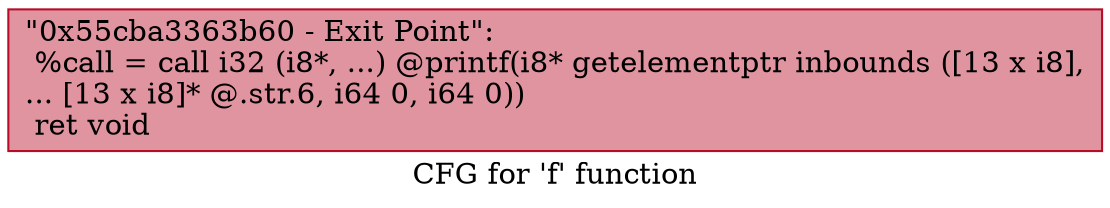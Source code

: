 digraph "CFG for 'f' function" {
	label="CFG for 'f' function";

	Node0x55cba3363b60 [shape=record,color="#b70d28ff", style=filled, fillcolor="#b70d2870",label="{\"0x55cba3363b60 - Exit Point\":\l  %call = call i32 (i8*, ...) @printf(i8* getelementptr inbounds ([13 x i8],\l... [13 x i8]* @.str.6, i64 0, i64 0))\l  ret void\l}"];
}

